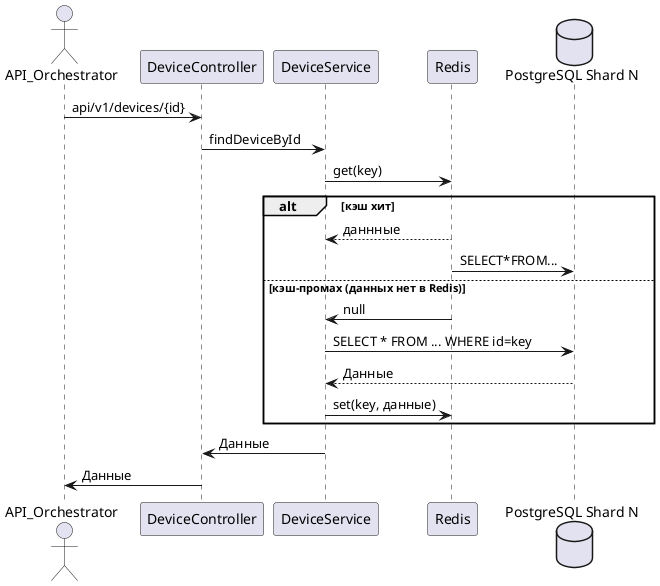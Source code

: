 @startuml
actor API_Orchestrator
participant "DeviceController" as DC
participant "DeviceService" as DS
participant "Redis" as Redis
database "PostgreSQL Shard N" as PGN


API_Orchestrator -> DC : api/v1/devices/{id}
DC -> DS : findDeviceById
DS -> Redis : get(key)

alt кэш хит
    Redis --> DS : даннные
    Redis ->  PGN: SELECT*FROM...
else **кэш-промах** (данных нет в Redis)
   Redis -> DS : null
      DS -> PGN : SELECT * FROM ... WHERE id=key
      PGN --> DS : Данные
      DS -> Redis : set(key, данные)
end
DS -> DC : Данные
DC -> API_Orchestrator : Данные

@enduml